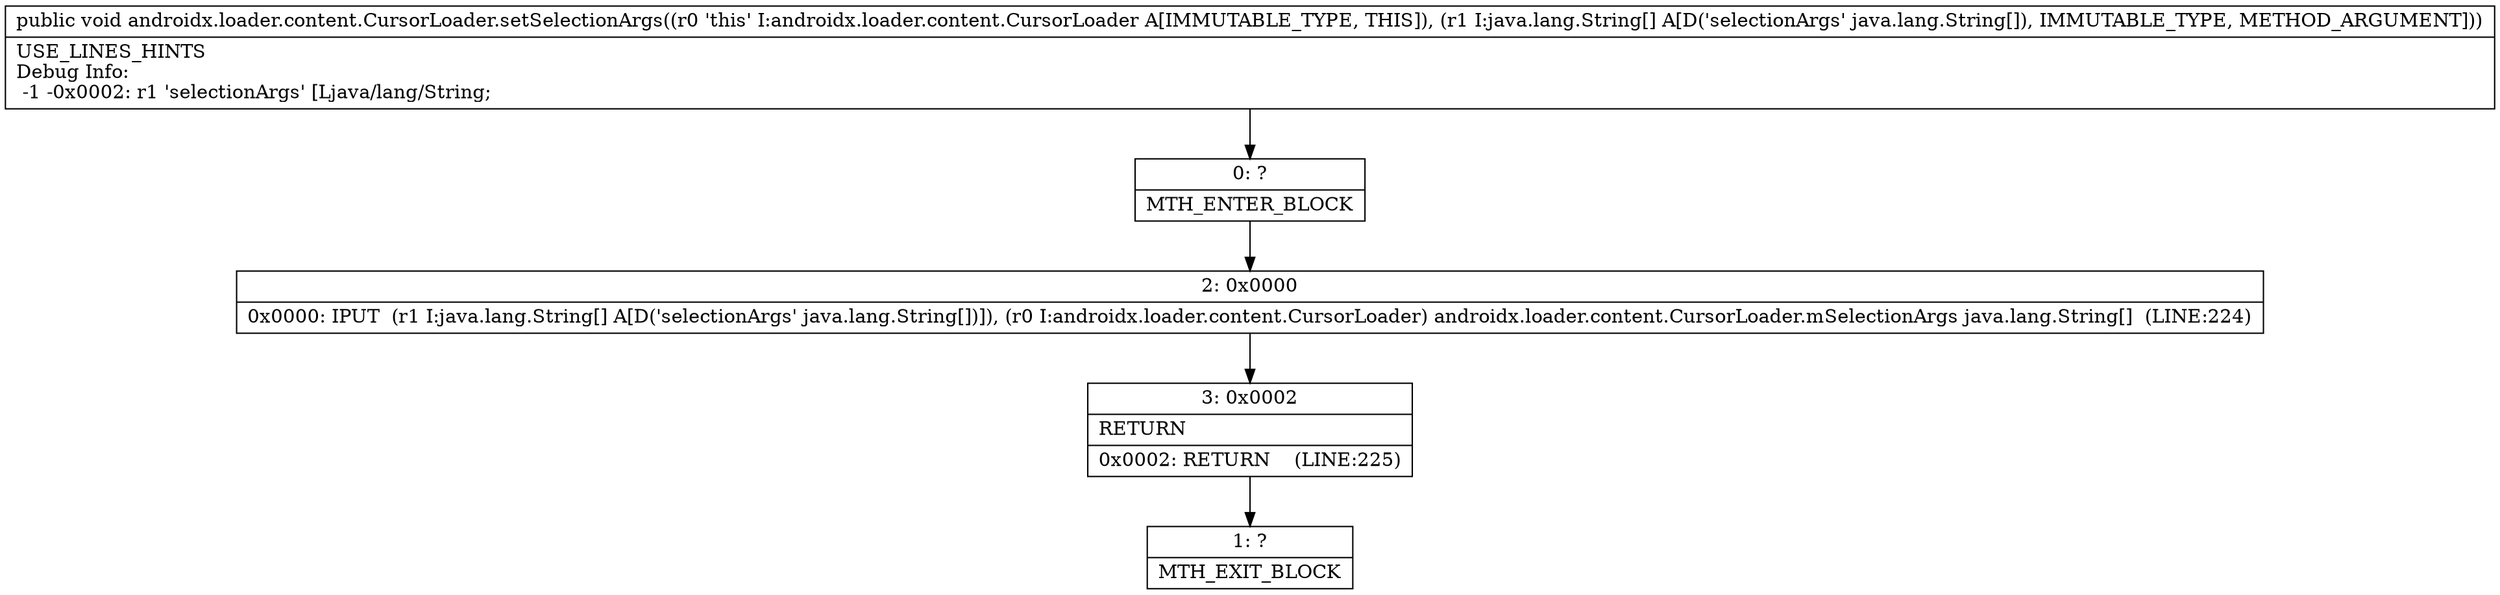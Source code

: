 digraph "CFG forandroidx.loader.content.CursorLoader.setSelectionArgs([Ljava\/lang\/String;)V" {
Node_0 [shape=record,label="{0\:\ ?|MTH_ENTER_BLOCK\l}"];
Node_2 [shape=record,label="{2\:\ 0x0000|0x0000: IPUT  (r1 I:java.lang.String[] A[D('selectionArgs' java.lang.String[])]), (r0 I:androidx.loader.content.CursorLoader) androidx.loader.content.CursorLoader.mSelectionArgs java.lang.String[]  (LINE:224)\l}"];
Node_3 [shape=record,label="{3\:\ 0x0002|RETURN\l|0x0002: RETURN    (LINE:225)\l}"];
Node_1 [shape=record,label="{1\:\ ?|MTH_EXIT_BLOCK\l}"];
MethodNode[shape=record,label="{public void androidx.loader.content.CursorLoader.setSelectionArgs((r0 'this' I:androidx.loader.content.CursorLoader A[IMMUTABLE_TYPE, THIS]), (r1 I:java.lang.String[] A[D('selectionArgs' java.lang.String[]), IMMUTABLE_TYPE, METHOD_ARGUMENT]))  | USE_LINES_HINTS\lDebug Info:\l  \-1 \-0x0002: r1 'selectionArgs' [Ljava\/lang\/String;\l}"];
MethodNode -> Node_0;Node_0 -> Node_2;
Node_2 -> Node_3;
Node_3 -> Node_1;
}

